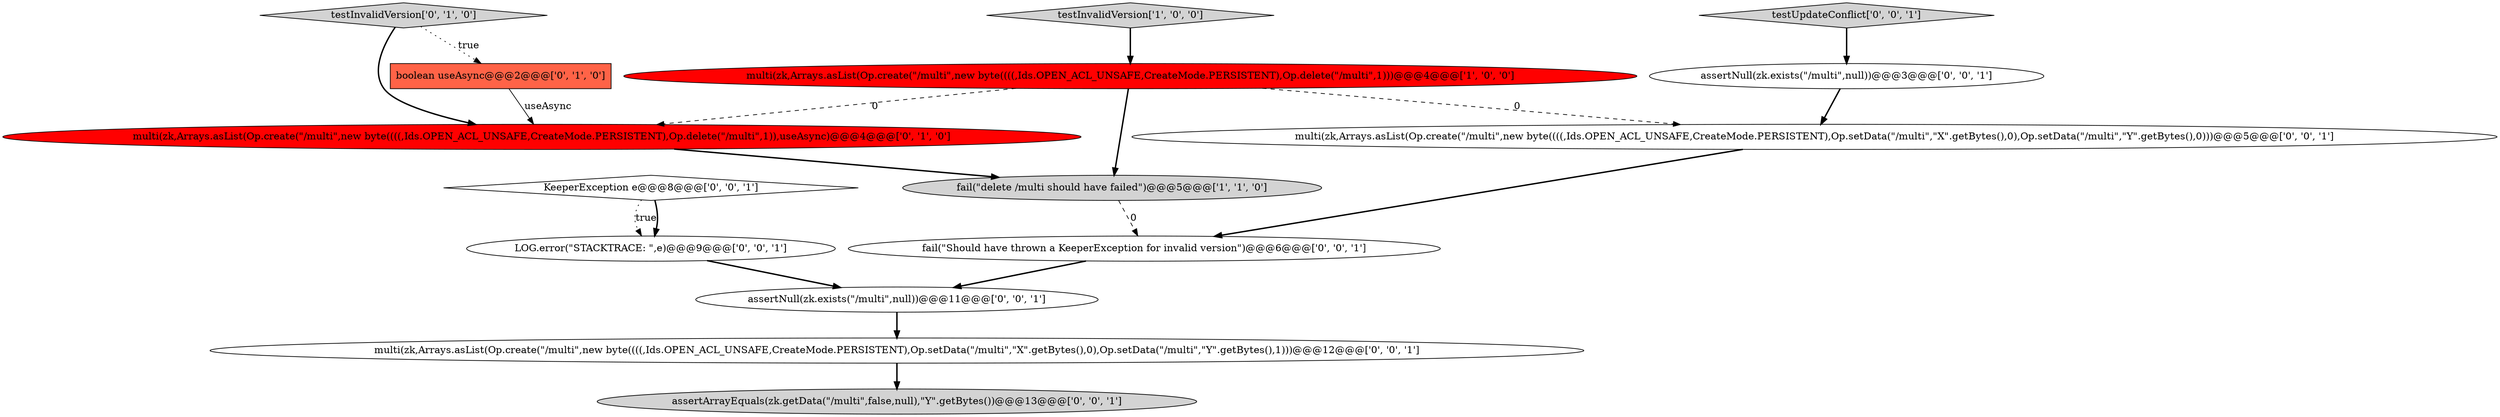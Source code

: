 digraph {
2 [style = filled, label = "fail(\"delete /multi should have failed\")@@@5@@@['1', '1', '0']", fillcolor = lightgray, shape = ellipse image = "AAA0AAABBB1BBB"];
0 [style = filled, label = "multi(zk,Arrays.asList(Op.create(\"/multi\",new byte((((,Ids.OPEN_ACL_UNSAFE,CreateMode.PERSISTENT),Op.delete(\"/multi\",1)))@@@4@@@['1', '0', '0']", fillcolor = red, shape = ellipse image = "AAA1AAABBB1BBB"];
8 [style = filled, label = "testUpdateConflict['0', '0', '1']", fillcolor = lightgray, shape = diamond image = "AAA0AAABBB3BBB"];
12 [style = filled, label = "fail(\"Should have thrown a KeeperException for invalid version\")@@@6@@@['0', '0', '1']", fillcolor = white, shape = ellipse image = "AAA0AAABBB3BBB"];
9 [style = filled, label = "assertNull(zk.exists(\"/multi\",null))@@@3@@@['0', '0', '1']", fillcolor = white, shape = ellipse image = "AAA0AAABBB3BBB"];
14 [style = filled, label = "assertNull(zk.exists(\"/multi\",null))@@@11@@@['0', '0', '1']", fillcolor = white, shape = ellipse image = "AAA0AAABBB3BBB"];
1 [style = filled, label = "testInvalidVersion['1', '0', '0']", fillcolor = lightgray, shape = diamond image = "AAA0AAABBB1BBB"];
4 [style = filled, label = "multi(zk,Arrays.asList(Op.create(\"/multi\",new byte((((,Ids.OPEN_ACL_UNSAFE,CreateMode.PERSISTENT),Op.delete(\"/multi\",1)),useAsync)@@@4@@@['0', '1', '0']", fillcolor = red, shape = ellipse image = "AAA1AAABBB2BBB"];
5 [style = filled, label = "boolean useAsync@@@2@@@['0', '1', '0']", fillcolor = tomato, shape = box image = "AAA1AAABBB2BBB"];
11 [style = filled, label = "LOG.error(\"STACKTRACE: \",e)@@@9@@@['0', '0', '1']", fillcolor = white, shape = ellipse image = "AAA0AAABBB3BBB"];
10 [style = filled, label = "multi(zk,Arrays.asList(Op.create(\"/multi\",new byte((((,Ids.OPEN_ACL_UNSAFE,CreateMode.PERSISTENT),Op.setData(\"/multi\",\"X\".getBytes(),0),Op.setData(\"/multi\",\"Y\".getBytes(),0)))@@@5@@@['0', '0', '1']", fillcolor = white, shape = ellipse image = "AAA0AAABBB3BBB"];
3 [style = filled, label = "testInvalidVersion['0', '1', '0']", fillcolor = lightgray, shape = diamond image = "AAA0AAABBB2BBB"];
13 [style = filled, label = "multi(zk,Arrays.asList(Op.create(\"/multi\",new byte((((,Ids.OPEN_ACL_UNSAFE,CreateMode.PERSISTENT),Op.setData(\"/multi\",\"X\".getBytes(),0),Op.setData(\"/multi\",\"Y\".getBytes(),1)))@@@12@@@['0', '0', '1']", fillcolor = white, shape = ellipse image = "AAA0AAABBB3BBB"];
6 [style = filled, label = "KeeperException e@@@8@@@['0', '0', '1']", fillcolor = white, shape = diamond image = "AAA0AAABBB3BBB"];
7 [style = filled, label = "assertArrayEquals(zk.getData(\"/multi\",false,null),\"Y\".getBytes())@@@13@@@['0', '0', '1']", fillcolor = lightgray, shape = ellipse image = "AAA0AAABBB3BBB"];
12->14 [style = bold, label=""];
2->12 [style = dashed, label="0"];
0->4 [style = dashed, label="0"];
3->5 [style = dotted, label="true"];
1->0 [style = bold, label=""];
4->2 [style = bold, label=""];
9->10 [style = bold, label=""];
14->13 [style = bold, label=""];
6->11 [style = dotted, label="true"];
11->14 [style = bold, label=""];
10->12 [style = bold, label=""];
3->4 [style = bold, label=""];
13->7 [style = bold, label=""];
5->4 [style = solid, label="useAsync"];
6->11 [style = bold, label=""];
0->10 [style = dashed, label="0"];
0->2 [style = bold, label=""];
8->9 [style = bold, label=""];
}
